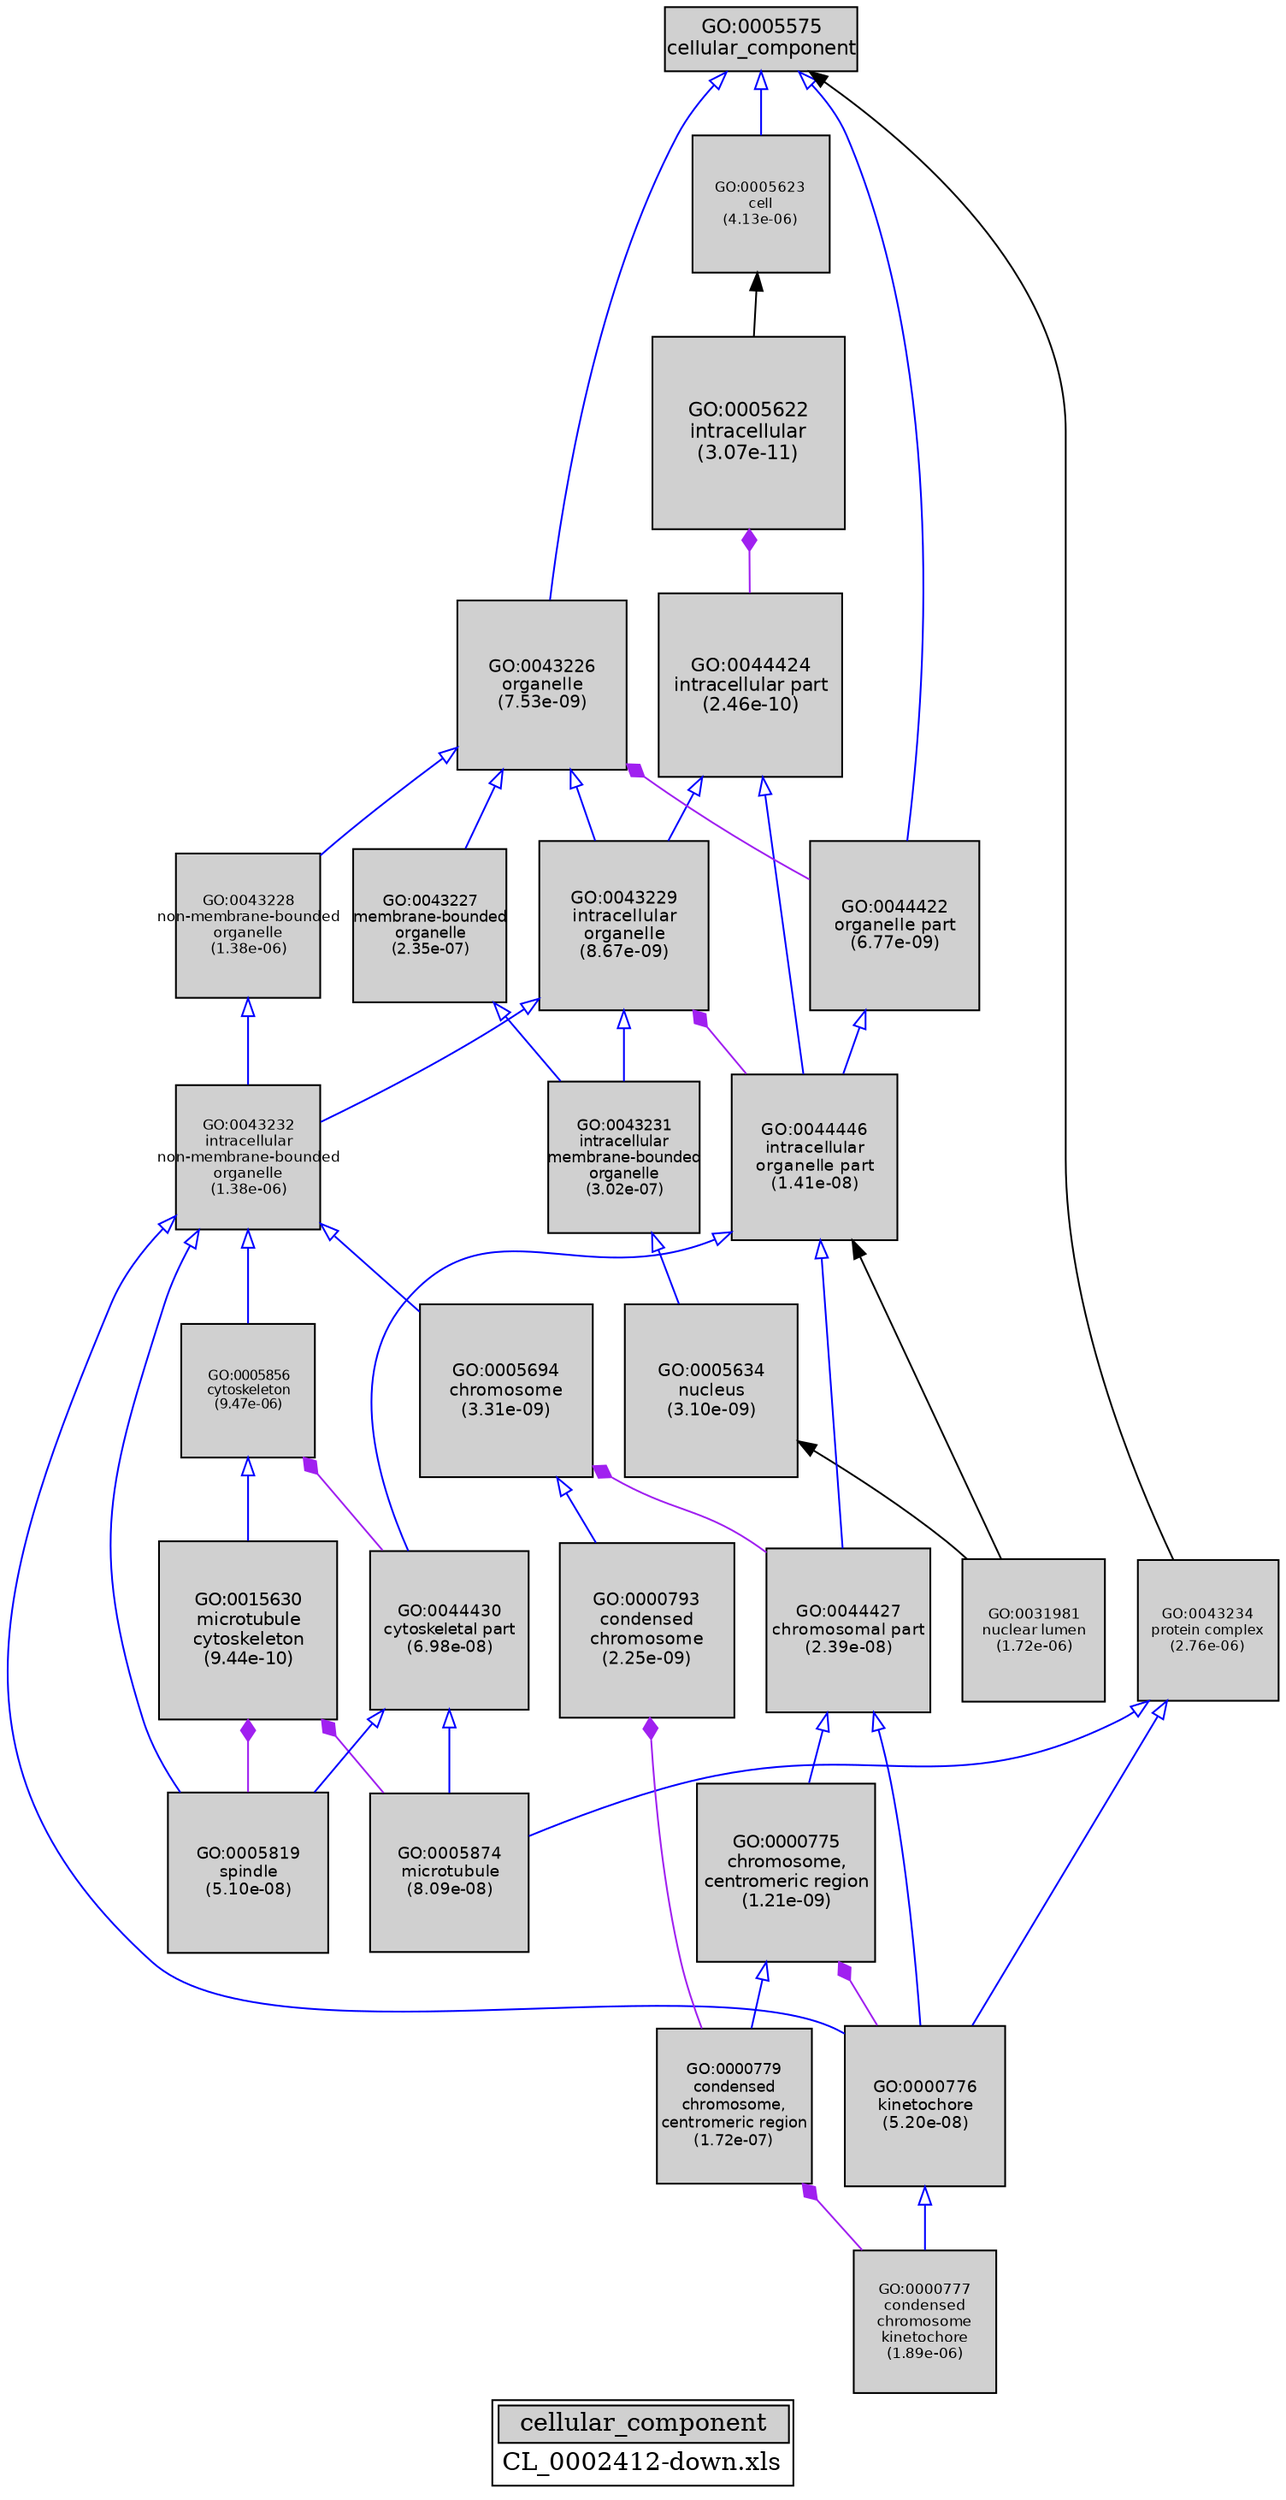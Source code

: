 digraph "cellular_component" {
graph [ bgcolor = "#FFFFFF", label = <<TABLE COLOR="black" BGCOLOR="white"><TR><TD COLSPAN="2" BGCOLOR="#D0D0D0"><FONT COLOR="black">cellular_component</FONT></TD></TR><TR><TD BORDER="0">CL_0002412-down.xls</TD></TR></TABLE>> ];
node [ fontname = "Helvetica" ];

subgraph "nodes" {

node [ style = "filled", fixedsize = "true", width = 1, shape = "box", fontsize = 9, fillcolor = "#D0D0D0", fontcolor = "black", color = "black" ];

"GO:0044427" [ URL = "#GO:0044427", label = <<TABLE BORDER="0"><TR><TD>GO:0044427<BR/>chromosomal part<BR/>(2.39e-08)</TD></TR></TABLE>>, width = 1.27827492639, shape = "box", fontsize = 9.20357946998, height = 1.27827492639 ];
"GO:0044424" [ URL = "#GO:0044424", label = <<TABLE BORDER="0"><TR><TD>GO:0044424<BR/>intracellular part<BR/>(2.46e-10)</TD></TR></TABLE>>, width = 1.43435659054, shape = "box", fontsize = 10.3273674519, height = 1.43435659054 ];
"GO:0000775" [ URL = "#GO:0000775", label = <<TABLE BORDER="0"><TR><TD>GO:0000775<BR/>chromosome,<BR/>centromeric region<BR/>(1.21e-09)</TD></TR></TABLE>>, width = 1.38203016833, shape = "box", fontsize = 9.950617212, height = 1.38203016833 ];
"GO:0043231" [ URL = "#GO:0043231", label = <<TABLE BORDER="0"><TR><TD>GO:0043231<BR/>intracellular<BR/>membrane-bounded<BR/>organelle<BR/>(3.02e-07)</TD></TR></TABLE>>, width = 1.18284587648, shape = "box", fontsize = 8.51649031067, height = 1.18284587648 ];
"GO:0000779" [ URL = "#GO:0000779", label = <<TABLE BORDER="0"><TR><TD>GO:0000779<BR/>condensed<BR/>chromosome,<BR/>centromeric region<BR/>(1.72e-07)</TD></TR></TABLE>>, width = 1.2047756117, shape = "box", fontsize = 8.67438440426, height = 1.2047756117 ];
"GO:0000777" [ URL = "#GO:0000777", label = <<TABLE BORDER="0"><TR><TD>GO:0000777<BR/>condensed<BR/>chromosome<BR/>kinetochore<BR/>(1.89e-06)</TD></TR></TABLE>>, width = 1.10888423746, shape = "box", fontsize = 7.98396650974, height = 1.10888423746 ];
"GO:0044422" [ URL = "#GO:0044422", label = <<TABLE BORDER="0"><TR><TD>GO:0044422<BR/>organelle part<BR/>(6.77e-09)</TD></TR></TABLE>>, width = 1.32308913533, shape = "box", fontsize = 9.52624177436, height = 1.32308913533 ];
"GO:0005634" [ URL = "#GO:0005634", label = <<TABLE BORDER="0"><TR><TD>GO:0005634<BR/>nucleus<BR/>(3.10e-09)</TD></TR></TABLE>>, width = 1.35011014692, shape = "box", fontsize = 9.72079305781, height = 1.35011014692 ];
"GO:0043227" [ URL = "#GO:0043227", label = <<TABLE BORDER="0"><TR><TD>GO:0043227<BR/>membrane-bounded<BR/>organelle<BR/>(2.35e-07)</TD></TR></TABLE>>, width = 1.19264770425, shape = "box", fontsize = 8.58706347061, height = 1.19264770425 ];
"GO:0043229" [ URL = "#GO:0043229", label = <<TABLE BORDER="0"><TR><TD>GO:0043229<BR/>intracellular<BR/>organelle<BR/>(8.67e-09)</TD></TR></TABLE>>, width = 1.31440858632, shape = "box", fontsize = 9.46374182154, height = 1.31440858632 ];
"GO:0005575" [ URL = "#GO:0005575", label = <<TABLE BORDER="0"><TR><TD>GO:0005575<BR/>cellular_component</TD></TR></TABLE>>, width = 1.5, shape = "box", fontsize = 10.8 ];
"GO:0043234" [ URL = "#GO:0043234", label = <<TABLE BORDER="0"><TR><TD>GO:0043234<BR/>protein complex<BR/>(2.76e-06)</TD></TR></TABLE>>, width = 1.09289323367, shape = "box", fontsize = 7.86883128242, height = 1.09289323367 ];
"GO:0005622" [ URL = "#GO:0005622", label = <<TABLE BORDER="0"><TR><TD>GO:0005622<BR/>intracellular<BR/>(3.07e-11)</TD></TR></TABLE>>, width = 1.5, shape = "box", fontsize = 10.8, height = 1.5 ];
"GO:0005623" [ URL = "#GO:0005623", label = <<TABLE BORDER="0"><TR><TD>GO:0005623<BR/>cell<BR/>(4.13e-06)</TD></TR></TABLE>>, width = 1.07572299825, shape = "box", fontsize = 7.74520558742, height = 1.07572299825 ];
"GO:0044446" [ URL = "#GO:0044446", label = <<TABLE BORDER="0"><TR><TD>GO:0044446<BR/>intracellular<BR/>organelle part<BR/>(1.41e-08)</TD></TR></TABLE>>, width = 1.29722939177, shape = "box", fontsize = 9.34005162075, height = 1.29722939177 ];
"GO:0000776" [ URL = "#GO:0000776", label = <<TABLE BORDER="0"><TR><TD>GO:0000776<BR/>kinetochore<BR/>(5.20e-08)</TD></TR></TABLE>>, width = 1.24980092497, shape = "box", fontsize = 8.99856665977, height = 1.24980092497 ];
"GO:0043232" [ URL = "#GO:0043232", label = <<TABLE BORDER="0"><TR><TD>GO:0043232<BR/>intracellular<BR/>non-membrane-bounded<BR/>organelle<BR/>(1.38e-06)</TD></TR></TABLE>>, width = 1.12181946662, shape = "box", fontsize = 8.07710015969, height = 1.12181946662 ];
"GO:0005819" [ URL = "#GO:0005819", label = <<TABLE BORDER="0"><TR><TD>GO:0005819<BR/>spindle<BR/>(5.10e-08)</TD></TR></TABLE>>, width = 1.25050842032, shape = "box", fontsize = 9.00366062629, height = 1.25050842032 ];
"GO:0005694" [ URL = "#GO:0005694", label = <<TABLE BORDER="0"><TR><TD>GO:0005694<BR/>chromosome<BR/>(3.31e-09)</TD></TR></TABLE>>, width = 1.34789962472, shape = "box", fontsize = 9.70487729795, height = 1.34789962472 ];
"GO:0031981" [ URL = "#GO:0031981", label = <<TABLE BORDER="0"><TR><TD>GO:0031981<BR/>nuclear lumen<BR/>(1.72e-06)</TD></TR></TABLE>>, width = 1.11279097571, shape = "box", fontsize = 8.0120950251, height = 1.11279097571 ];
"GO:0015630" [ URL = "#GO:0015630", label = <<TABLE BORDER="0"><TR><TD>GO:0015630<BR/>microtubule<BR/>cytoskeleton<BR/>(9.44e-10)</TD></TR></TABLE>>, width = 1.39027004958, shape = "box", fontsize = 10.009944357, height = 1.39027004958 ];
"GO:0043226" [ URL = "#GO:0043226", label = <<TABLE BORDER="0"><TR><TD>GO:0043226<BR/>organelle<BR/>(7.53e-09)</TD></TR></TABLE>>, width = 1.31934663383, shape = "box", fontsize = 9.4992957636, height = 1.31934663383 ];
"GO:0043228" [ URL = "#GO:0043228", label = <<TABLE BORDER="0"><TR><TD>GO:0043228<BR/>non-membrane-bounded<BR/>organelle<BR/>(1.38e-06)</TD></TR></TABLE>>, width = 1.12181946662, shape = "box", fontsize = 8.07710015969, height = 1.12181946662 ];
"GO:0005874" [ URL = "#GO:0005874", label = <<TABLE BORDER="0"><TR><TD>GO:0005874<BR/>microtubule<BR/>(8.09e-08)</TD></TR></TABLE>>, width = 1.23329345863, shape = "box", fontsize = 8.87971290214, height = 1.23329345863 ];
"GO:0005856" [ URL = "#GO:0005856", label = <<TABLE BORDER="0"><TR><TD>GO:0005856<BR/>cytoskeleton<BR/>(9.47e-06)</TD></TR></TABLE>>, width = 1.03940403071, shape = "box", fontsize = 7.4837090211, height = 1.03940403071 ];
"GO:0000793" [ URL = "#GO:0000793", label = <<TABLE BORDER="0"><TR><TD>GO:0000793<BR/>condensed<BR/>chromosome<BR/>(2.25e-09)</TD></TR></TABLE>>, width = 1.36108707308, shape = "box", fontsize = 9.79982692619, height = 1.36108707308 ];
"GO:0044430" [ URL = "#GO:0044430", label = <<TABLE BORDER="0"><TR><TD>GO:0044430<BR/>cytoskeletal part<BR/>(6.98e-08)</TD></TR></TABLE>>, width = 1.23881028012, shape = "box", fontsize = 8.91943401689, height = 1.23881028012 ];
}
subgraph "edges" {


edge [ dir = "back", weight = 1 ];
subgraph "regulates" {


edge [ color = "cyan", arrowtail = "none" ];
subgraph "positive" {


edge [ color = "green", arrowtail = "vee" ];
}
subgraph "negative" {


edge [ color = "red", arrowtail = "tee" ];
}
}
subgraph "part_of" {


edge [ color = "purple", arrowtail = "diamond", weight = 2.5 ];
"GO:0005694" -> "GO:0044427";
"GO:0015630" -> "GO:0005874";
"GO:0000775" -> "GO:0000776";
"GO:0043229" -> "GO:0044446";
"GO:0000793" -> "GO:0000779";
"GO:0043226" -> "GO:0044422";
"GO:0005622" -> "GO:0044424";
"GO:0005856" -> "GO:0044430";
"GO:0015630" -> "GO:0005819";
"GO:0000779" -> "GO:0000777";
}
subgraph "is_a" {


edge [ color = "blue", arrowtail = "empty", weight = 5.0 ];
"GO:0005575" -> "GO:0044422";
"GO:0005856" -> "GO:0015630";
"GO:0043234" -> "GO:0005874";
"GO:0043228" -> "GO:0043232";
"GO:0044422" -> "GO:0044446";
"GO:0005575" -> "GO:0043226";
"GO:0005694" -> "GO:0000793";
"GO:0043229" -> "GO:0043232";
"GO:0044427" -> "GO:0000775";
"GO:0043226" -> "GO:0043227";
"GO:0043232" -> "GO:0005856";
"GO:0000776" -> "GO:0000777";
"GO:0044424" -> "GO:0044446";
"GO:0043231" -> "GO:0005634";
"GO:0043229" -> "GO:0043231";
"GO:0044427" -> "GO:0000776";
"GO:0043232" -> "GO:0005694";
"GO:0043232" -> "GO:0000776";
"GO:0043234" -> "GO:0000776";
"GO:0043232" -> "GO:0005819";
"GO:0005575" -> "GO:0005623";
"GO:0044446" -> "GO:0044427";
"GO:0043226" -> "GO:0043229";
"GO:0000775" -> "GO:0000779";
"GO:0044424" -> "GO:0043229";
"GO:0044430" -> "GO:0005819";
"GO:0043227" -> "GO:0043231";
"GO:0044430" -> "GO:0005874";
"GO:0043226" -> "GO:0043228";
"GO:0044446" -> "GO:0044430";
}
"GO:0005575" -> "GO:0043234";
"GO:0005634" -> "GO:0031981";
"GO:0005623" -> "GO:0005622";
"GO:0044446" -> "GO:0031981";
}
}
